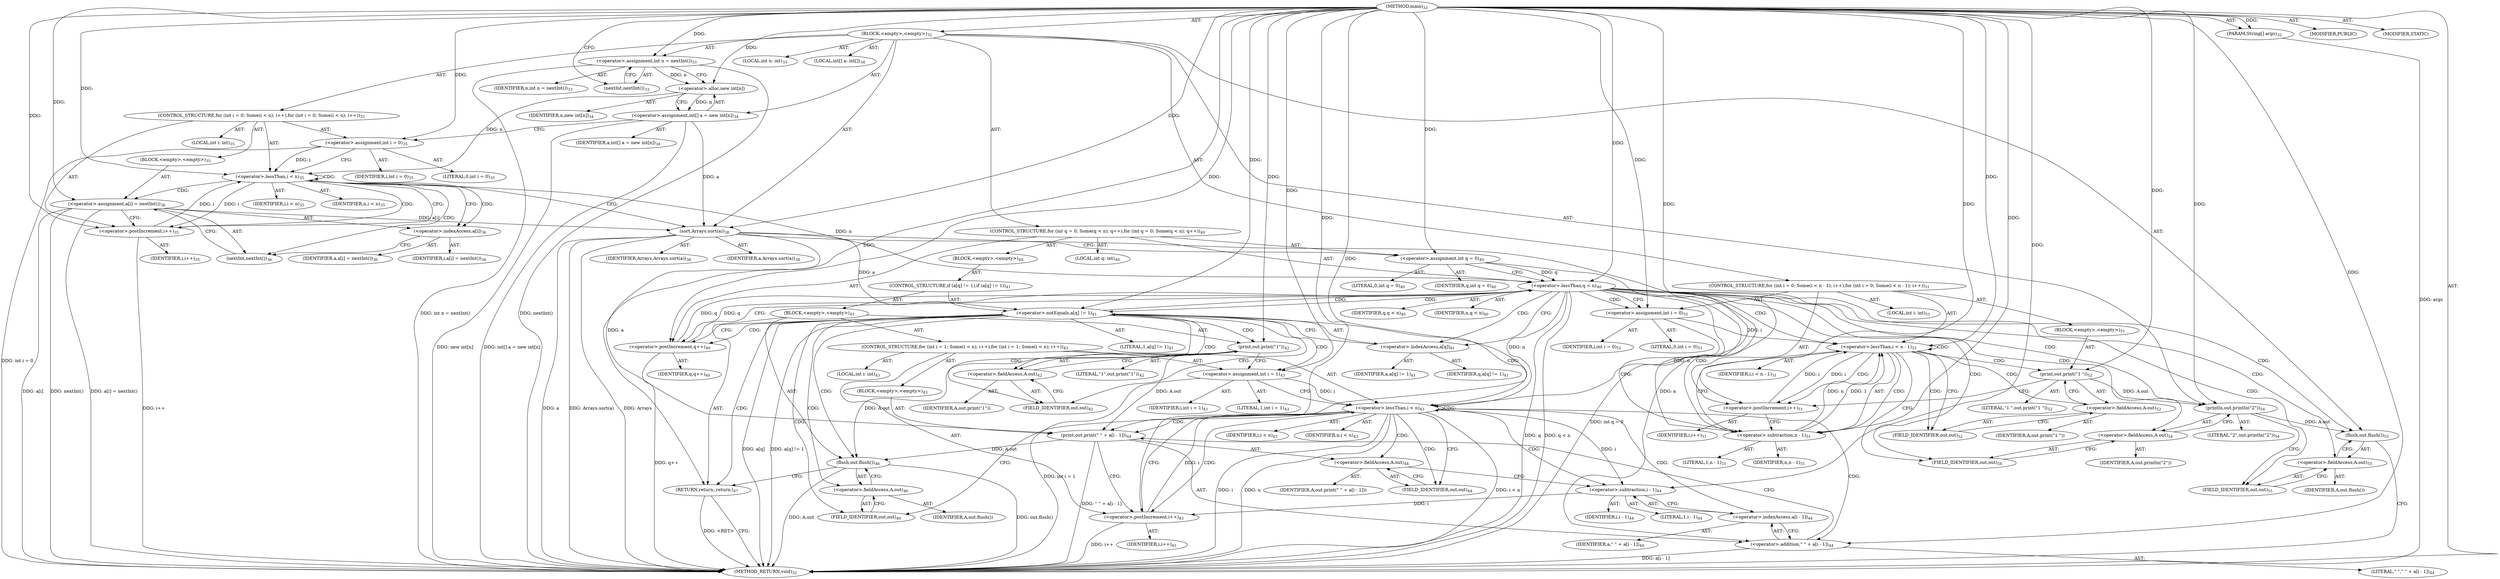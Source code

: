 digraph "main" {  
"80" [label = <(METHOD,main)<SUB>32</SUB>> ]
"81" [label = <(PARAM,String[] args)<SUB>32</SUB>> ]
"82" [label = <(BLOCK,&lt;empty&gt;,&lt;empty&gt;)<SUB>32</SUB>> ]
"83" [label = <(LOCAL,int n: int)<SUB>33</SUB>> ]
"84" [label = <(&lt;operator&gt;.assignment,int n = nextInt())<SUB>33</SUB>> ]
"85" [label = <(IDENTIFIER,n,int n = nextInt())<SUB>33</SUB>> ]
"86" [label = <(nextInt,nextInt())<SUB>33</SUB>> ]
"87" [label = <(LOCAL,int[] a: int[])<SUB>34</SUB>> ]
"88" [label = <(&lt;operator&gt;.assignment,int[] a = new int[n])<SUB>34</SUB>> ]
"89" [label = <(IDENTIFIER,a,int[] a = new int[n])<SUB>34</SUB>> ]
"90" [label = <(&lt;operator&gt;.alloc,new int[n])> ]
"91" [label = <(IDENTIFIER,n,new int[n])<SUB>34</SUB>> ]
"92" [label = <(CONTROL_STRUCTURE,for (int i = 0; Some(i &lt; n); i++),for (int i = 0; Some(i &lt; n); i++))<SUB>35</SUB>> ]
"93" [label = <(LOCAL,int i: int)<SUB>35</SUB>> ]
"94" [label = <(&lt;operator&gt;.assignment,int i = 0)<SUB>35</SUB>> ]
"95" [label = <(IDENTIFIER,i,int i = 0)<SUB>35</SUB>> ]
"96" [label = <(LITERAL,0,int i = 0)<SUB>35</SUB>> ]
"97" [label = <(&lt;operator&gt;.lessThan,i &lt; n)<SUB>35</SUB>> ]
"98" [label = <(IDENTIFIER,i,i &lt; n)<SUB>35</SUB>> ]
"99" [label = <(IDENTIFIER,n,i &lt; n)<SUB>35</SUB>> ]
"100" [label = <(&lt;operator&gt;.postIncrement,i++)<SUB>35</SUB>> ]
"101" [label = <(IDENTIFIER,i,i++)<SUB>35</SUB>> ]
"102" [label = <(BLOCK,&lt;empty&gt;,&lt;empty&gt;)<SUB>35</SUB>> ]
"103" [label = <(&lt;operator&gt;.assignment,a[i] = nextInt())<SUB>36</SUB>> ]
"104" [label = <(&lt;operator&gt;.indexAccess,a[i])<SUB>36</SUB>> ]
"105" [label = <(IDENTIFIER,a,a[i] = nextInt())<SUB>36</SUB>> ]
"106" [label = <(IDENTIFIER,i,a[i] = nextInt())<SUB>36</SUB>> ]
"107" [label = <(nextInt,nextInt())<SUB>36</SUB>> ]
"108" [label = <(sort,Arrays.sort(a))<SUB>38</SUB>> ]
"109" [label = <(IDENTIFIER,Arrays,Arrays.sort(a))<SUB>38</SUB>> ]
"110" [label = <(IDENTIFIER,a,Arrays.sort(a))<SUB>38</SUB>> ]
"111" [label = <(CONTROL_STRUCTURE,for (int q = 0; Some(q &lt; n); q++),for (int q = 0; Some(q &lt; n); q++))<SUB>40</SUB>> ]
"112" [label = <(LOCAL,int q: int)<SUB>40</SUB>> ]
"113" [label = <(&lt;operator&gt;.assignment,int q = 0)<SUB>40</SUB>> ]
"114" [label = <(IDENTIFIER,q,int q = 0)<SUB>40</SUB>> ]
"115" [label = <(LITERAL,0,int q = 0)<SUB>40</SUB>> ]
"116" [label = <(&lt;operator&gt;.lessThan,q &lt; n)<SUB>40</SUB>> ]
"117" [label = <(IDENTIFIER,q,q &lt; n)<SUB>40</SUB>> ]
"118" [label = <(IDENTIFIER,n,q &lt; n)<SUB>40</SUB>> ]
"119" [label = <(&lt;operator&gt;.postIncrement,q++)<SUB>40</SUB>> ]
"120" [label = <(IDENTIFIER,q,q++)<SUB>40</SUB>> ]
"121" [label = <(BLOCK,&lt;empty&gt;,&lt;empty&gt;)<SUB>40</SUB>> ]
"122" [label = <(CONTROL_STRUCTURE,if (a[q] != 1),if (a[q] != 1))<SUB>41</SUB>> ]
"123" [label = <(&lt;operator&gt;.notEquals,a[q] != 1)<SUB>41</SUB>> ]
"124" [label = <(&lt;operator&gt;.indexAccess,a[q])<SUB>41</SUB>> ]
"125" [label = <(IDENTIFIER,a,a[q] != 1)<SUB>41</SUB>> ]
"126" [label = <(IDENTIFIER,q,a[q] != 1)<SUB>41</SUB>> ]
"127" [label = <(LITERAL,1,a[q] != 1)<SUB>41</SUB>> ]
"128" [label = <(BLOCK,&lt;empty&gt;,&lt;empty&gt;)<SUB>41</SUB>> ]
"129" [label = <(print,out.print(&quot;1&quot;))<SUB>42</SUB>> ]
"130" [label = <(&lt;operator&gt;.fieldAccess,A.out)<SUB>42</SUB>> ]
"131" [label = <(IDENTIFIER,A,out.print(&quot;1&quot;))> ]
"132" [label = <(FIELD_IDENTIFIER,out,out)<SUB>42</SUB>> ]
"133" [label = <(LITERAL,&quot;1&quot;,out.print(&quot;1&quot;))<SUB>42</SUB>> ]
"134" [label = <(CONTROL_STRUCTURE,for (int i = 1; Some(i &lt; n); i++),for (int i = 1; Some(i &lt; n); i++))<SUB>43</SUB>> ]
"135" [label = <(LOCAL,int i: int)<SUB>43</SUB>> ]
"136" [label = <(&lt;operator&gt;.assignment,int i = 1)<SUB>43</SUB>> ]
"137" [label = <(IDENTIFIER,i,int i = 1)<SUB>43</SUB>> ]
"138" [label = <(LITERAL,1,int i = 1)<SUB>43</SUB>> ]
"139" [label = <(&lt;operator&gt;.lessThan,i &lt; n)<SUB>43</SUB>> ]
"140" [label = <(IDENTIFIER,i,i &lt; n)<SUB>43</SUB>> ]
"141" [label = <(IDENTIFIER,n,i &lt; n)<SUB>43</SUB>> ]
"142" [label = <(&lt;operator&gt;.postIncrement,i++)<SUB>43</SUB>> ]
"143" [label = <(IDENTIFIER,i,i++)<SUB>43</SUB>> ]
"144" [label = <(BLOCK,&lt;empty&gt;,&lt;empty&gt;)<SUB>43</SUB>> ]
"145" [label = <(print,out.print(&quot; &quot; + a[i - 1]))<SUB>44</SUB>> ]
"146" [label = <(&lt;operator&gt;.fieldAccess,A.out)<SUB>44</SUB>> ]
"147" [label = <(IDENTIFIER,A,out.print(&quot; &quot; + a[i - 1]))> ]
"148" [label = <(FIELD_IDENTIFIER,out,out)<SUB>44</SUB>> ]
"149" [label = <(&lt;operator&gt;.addition,&quot; &quot; + a[i - 1])<SUB>44</SUB>> ]
"150" [label = <(LITERAL,&quot; &quot;,&quot; &quot; + a[i - 1])<SUB>44</SUB>> ]
"151" [label = <(&lt;operator&gt;.indexAccess,a[i - 1])<SUB>44</SUB>> ]
"152" [label = <(IDENTIFIER,a,&quot; &quot; + a[i - 1])<SUB>44</SUB>> ]
"153" [label = <(&lt;operator&gt;.subtraction,i - 1)<SUB>44</SUB>> ]
"154" [label = <(IDENTIFIER,i,i - 1)<SUB>44</SUB>> ]
"155" [label = <(LITERAL,1,i - 1)<SUB>44</SUB>> ]
"156" [label = <(flush,out.flush())<SUB>46</SUB>> ]
"157" [label = <(&lt;operator&gt;.fieldAccess,A.out)<SUB>46</SUB>> ]
"158" [label = <(IDENTIFIER,A,out.flush())> ]
"159" [label = <(FIELD_IDENTIFIER,out,out)<SUB>46</SUB>> ]
"160" [label = <(RETURN,return;,return;)<SUB>47</SUB>> ]
"161" [label = <(CONTROL_STRUCTURE,for (int i = 0; Some(i &lt; n - 1); i++),for (int i = 0; Some(i &lt; n - 1); i++))<SUB>51</SUB>> ]
"162" [label = <(LOCAL,int i: int)<SUB>51</SUB>> ]
"163" [label = <(&lt;operator&gt;.assignment,int i = 0)<SUB>51</SUB>> ]
"164" [label = <(IDENTIFIER,i,int i = 0)<SUB>51</SUB>> ]
"165" [label = <(LITERAL,0,int i = 0)<SUB>51</SUB>> ]
"166" [label = <(&lt;operator&gt;.lessThan,i &lt; n - 1)<SUB>51</SUB>> ]
"167" [label = <(IDENTIFIER,i,i &lt; n - 1)<SUB>51</SUB>> ]
"168" [label = <(&lt;operator&gt;.subtraction,n - 1)<SUB>51</SUB>> ]
"169" [label = <(IDENTIFIER,n,n - 1)<SUB>51</SUB>> ]
"170" [label = <(LITERAL,1,n - 1)<SUB>51</SUB>> ]
"171" [label = <(&lt;operator&gt;.postIncrement,i++)<SUB>51</SUB>> ]
"172" [label = <(IDENTIFIER,i,i++)<SUB>51</SUB>> ]
"173" [label = <(BLOCK,&lt;empty&gt;,&lt;empty&gt;)<SUB>51</SUB>> ]
"174" [label = <(print,out.print(&quot;1 &quot;))<SUB>52</SUB>> ]
"175" [label = <(&lt;operator&gt;.fieldAccess,A.out)<SUB>52</SUB>> ]
"176" [label = <(IDENTIFIER,A,out.print(&quot;1 &quot;))> ]
"177" [label = <(FIELD_IDENTIFIER,out,out)<SUB>52</SUB>> ]
"178" [label = <(LITERAL,&quot;1 &quot;,out.print(&quot;1 &quot;))<SUB>52</SUB>> ]
"179" [label = <(println,out.println(&quot;2&quot;))<SUB>54</SUB>> ]
"180" [label = <(&lt;operator&gt;.fieldAccess,A.out)<SUB>54</SUB>> ]
"181" [label = <(IDENTIFIER,A,out.println(&quot;2&quot;))> ]
"182" [label = <(FIELD_IDENTIFIER,out,out)<SUB>54</SUB>> ]
"183" [label = <(LITERAL,&quot;2&quot;,out.println(&quot;2&quot;))<SUB>54</SUB>> ]
"184" [label = <(flush,out.flush())<SUB>55</SUB>> ]
"185" [label = <(&lt;operator&gt;.fieldAccess,A.out)<SUB>55</SUB>> ]
"186" [label = <(IDENTIFIER,A,out.flush())> ]
"187" [label = <(FIELD_IDENTIFIER,out,out)<SUB>55</SUB>> ]
"188" [label = <(MODIFIER,PUBLIC)> ]
"189" [label = <(MODIFIER,STATIC)> ]
"190" [label = <(METHOD_RETURN,void)<SUB>32</SUB>> ]
  "80" -> "81"  [ label = "AST: "] 
  "80" -> "82"  [ label = "AST: "] 
  "80" -> "188"  [ label = "AST: "] 
  "80" -> "189"  [ label = "AST: "] 
  "80" -> "190"  [ label = "AST: "] 
  "82" -> "83"  [ label = "AST: "] 
  "82" -> "84"  [ label = "AST: "] 
  "82" -> "87"  [ label = "AST: "] 
  "82" -> "88"  [ label = "AST: "] 
  "82" -> "92"  [ label = "AST: "] 
  "82" -> "108"  [ label = "AST: "] 
  "82" -> "111"  [ label = "AST: "] 
  "82" -> "161"  [ label = "AST: "] 
  "82" -> "179"  [ label = "AST: "] 
  "82" -> "184"  [ label = "AST: "] 
  "84" -> "85"  [ label = "AST: "] 
  "84" -> "86"  [ label = "AST: "] 
  "88" -> "89"  [ label = "AST: "] 
  "88" -> "90"  [ label = "AST: "] 
  "90" -> "91"  [ label = "AST: "] 
  "92" -> "93"  [ label = "AST: "] 
  "92" -> "94"  [ label = "AST: "] 
  "92" -> "97"  [ label = "AST: "] 
  "92" -> "100"  [ label = "AST: "] 
  "92" -> "102"  [ label = "AST: "] 
  "94" -> "95"  [ label = "AST: "] 
  "94" -> "96"  [ label = "AST: "] 
  "97" -> "98"  [ label = "AST: "] 
  "97" -> "99"  [ label = "AST: "] 
  "100" -> "101"  [ label = "AST: "] 
  "102" -> "103"  [ label = "AST: "] 
  "103" -> "104"  [ label = "AST: "] 
  "103" -> "107"  [ label = "AST: "] 
  "104" -> "105"  [ label = "AST: "] 
  "104" -> "106"  [ label = "AST: "] 
  "108" -> "109"  [ label = "AST: "] 
  "108" -> "110"  [ label = "AST: "] 
  "111" -> "112"  [ label = "AST: "] 
  "111" -> "113"  [ label = "AST: "] 
  "111" -> "116"  [ label = "AST: "] 
  "111" -> "119"  [ label = "AST: "] 
  "111" -> "121"  [ label = "AST: "] 
  "113" -> "114"  [ label = "AST: "] 
  "113" -> "115"  [ label = "AST: "] 
  "116" -> "117"  [ label = "AST: "] 
  "116" -> "118"  [ label = "AST: "] 
  "119" -> "120"  [ label = "AST: "] 
  "121" -> "122"  [ label = "AST: "] 
  "122" -> "123"  [ label = "AST: "] 
  "122" -> "128"  [ label = "AST: "] 
  "123" -> "124"  [ label = "AST: "] 
  "123" -> "127"  [ label = "AST: "] 
  "124" -> "125"  [ label = "AST: "] 
  "124" -> "126"  [ label = "AST: "] 
  "128" -> "129"  [ label = "AST: "] 
  "128" -> "134"  [ label = "AST: "] 
  "128" -> "156"  [ label = "AST: "] 
  "128" -> "160"  [ label = "AST: "] 
  "129" -> "130"  [ label = "AST: "] 
  "129" -> "133"  [ label = "AST: "] 
  "130" -> "131"  [ label = "AST: "] 
  "130" -> "132"  [ label = "AST: "] 
  "134" -> "135"  [ label = "AST: "] 
  "134" -> "136"  [ label = "AST: "] 
  "134" -> "139"  [ label = "AST: "] 
  "134" -> "142"  [ label = "AST: "] 
  "134" -> "144"  [ label = "AST: "] 
  "136" -> "137"  [ label = "AST: "] 
  "136" -> "138"  [ label = "AST: "] 
  "139" -> "140"  [ label = "AST: "] 
  "139" -> "141"  [ label = "AST: "] 
  "142" -> "143"  [ label = "AST: "] 
  "144" -> "145"  [ label = "AST: "] 
  "145" -> "146"  [ label = "AST: "] 
  "145" -> "149"  [ label = "AST: "] 
  "146" -> "147"  [ label = "AST: "] 
  "146" -> "148"  [ label = "AST: "] 
  "149" -> "150"  [ label = "AST: "] 
  "149" -> "151"  [ label = "AST: "] 
  "151" -> "152"  [ label = "AST: "] 
  "151" -> "153"  [ label = "AST: "] 
  "153" -> "154"  [ label = "AST: "] 
  "153" -> "155"  [ label = "AST: "] 
  "156" -> "157"  [ label = "AST: "] 
  "157" -> "158"  [ label = "AST: "] 
  "157" -> "159"  [ label = "AST: "] 
  "161" -> "162"  [ label = "AST: "] 
  "161" -> "163"  [ label = "AST: "] 
  "161" -> "166"  [ label = "AST: "] 
  "161" -> "171"  [ label = "AST: "] 
  "161" -> "173"  [ label = "AST: "] 
  "163" -> "164"  [ label = "AST: "] 
  "163" -> "165"  [ label = "AST: "] 
  "166" -> "167"  [ label = "AST: "] 
  "166" -> "168"  [ label = "AST: "] 
  "168" -> "169"  [ label = "AST: "] 
  "168" -> "170"  [ label = "AST: "] 
  "171" -> "172"  [ label = "AST: "] 
  "173" -> "174"  [ label = "AST: "] 
  "174" -> "175"  [ label = "AST: "] 
  "174" -> "178"  [ label = "AST: "] 
  "175" -> "176"  [ label = "AST: "] 
  "175" -> "177"  [ label = "AST: "] 
  "179" -> "180"  [ label = "AST: "] 
  "179" -> "183"  [ label = "AST: "] 
  "180" -> "181"  [ label = "AST: "] 
  "180" -> "182"  [ label = "AST: "] 
  "184" -> "185"  [ label = "AST: "] 
  "185" -> "186"  [ label = "AST: "] 
  "185" -> "187"  [ label = "AST: "] 
  "84" -> "90"  [ label = "CFG: "] 
  "88" -> "94"  [ label = "CFG: "] 
  "108" -> "113"  [ label = "CFG: "] 
  "179" -> "187"  [ label = "CFG: "] 
  "184" -> "190"  [ label = "CFG: "] 
  "86" -> "84"  [ label = "CFG: "] 
  "90" -> "88"  [ label = "CFG: "] 
  "94" -> "97"  [ label = "CFG: "] 
  "97" -> "104"  [ label = "CFG: "] 
  "97" -> "108"  [ label = "CFG: "] 
  "100" -> "97"  [ label = "CFG: "] 
  "113" -> "116"  [ label = "CFG: "] 
  "116" -> "124"  [ label = "CFG: "] 
  "116" -> "163"  [ label = "CFG: "] 
  "119" -> "116"  [ label = "CFG: "] 
  "163" -> "168"  [ label = "CFG: "] 
  "166" -> "177"  [ label = "CFG: "] 
  "166" -> "182"  [ label = "CFG: "] 
  "171" -> "168"  [ label = "CFG: "] 
  "180" -> "179"  [ label = "CFG: "] 
  "185" -> "184"  [ label = "CFG: "] 
  "103" -> "100"  [ label = "CFG: "] 
  "168" -> "166"  [ label = "CFG: "] 
  "174" -> "171"  [ label = "CFG: "] 
  "182" -> "180"  [ label = "CFG: "] 
  "187" -> "185"  [ label = "CFG: "] 
  "104" -> "107"  [ label = "CFG: "] 
  "107" -> "103"  [ label = "CFG: "] 
  "123" -> "132"  [ label = "CFG: "] 
  "123" -> "119"  [ label = "CFG: "] 
  "175" -> "174"  [ label = "CFG: "] 
  "124" -> "123"  [ label = "CFG: "] 
  "129" -> "136"  [ label = "CFG: "] 
  "156" -> "160"  [ label = "CFG: "] 
  "160" -> "190"  [ label = "CFG: "] 
  "177" -> "175"  [ label = "CFG: "] 
  "130" -> "129"  [ label = "CFG: "] 
  "136" -> "139"  [ label = "CFG: "] 
  "139" -> "148"  [ label = "CFG: "] 
  "139" -> "159"  [ label = "CFG: "] 
  "142" -> "139"  [ label = "CFG: "] 
  "157" -> "156"  [ label = "CFG: "] 
  "132" -> "130"  [ label = "CFG: "] 
  "145" -> "142"  [ label = "CFG: "] 
  "159" -> "157"  [ label = "CFG: "] 
  "146" -> "153"  [ label = "CFG: "] 
  "149" -> "145"  [ label = "CFG: "] 
  "148" -> "146"  [ label = "CFG: "] 
  "151" -> "149"  [ label = "CFG: "] 
  "153" -> "151"  [ label = "CFG: "] 
  "80" -> "86"  [ label = "CFG: "] 
  "160" -> "190"  [ label = "DDG: &lt;RET&gt;"] 
  "81" -> "190"  [ label = "DDG: args"] 
  "84" -> "190"  [ label = "DDG: nextInt()"] 
  "84" -> "190"  [ label = "DDG: int n = nextInt()"] 
  "88" -> "190"  [ label = "DDG: new int[n]"] 
  "88" -> "190"  [ label = "DDG: int[] a = new int[n]"] 
  "94" -> "190"  [ label = "DDG: int i = 0"] 
  "108" -> "190"  [ label = "DDG: a"] 
  "108" -> "190"  [ label = "DDG: Arrays.sort(a)"] 
  "113" -> "190"  [ label = "DDG: int q = 0"] 
  "116" -> "190"  [ label = "DDG: q"] 
  "116" -> "190"  [ label = "DDG: q &lt; n"] 
  "123" -> "190"  [ label = "DDG: a[q]"] 
  "123" -> "190"  [ label = "DDG: a[q] != 1"] 
  "119" -> "190"  [ label = "DDG: q++"] 
  "136" -> "190"  [ label = "DDG: int i = 1"] 
  "139" -> "190"  [ label = "DDG: i"] 
  "139" -> "190"  [ label = "DDG: n"] 
  "139" -> "190"  [ label = "DDG: i &lt; n"] 
  "156" -> "190"  [ label = "DDG: A.out"] 
  "156" -> "190"  [ label = "DDG: out.flush()"] 
  "149" -> "190"  [ label = "DDG: a[i - 1]"] 
  "145" -> "190"  [ label = "DDG: &quot; &quot; + a[i - 1]"] 
  "142" -> "190"  [ label = "DDG: i++"] 
  "103" -> "190"  [ label = "DDG: a[i]"] 
  "103" -> "190"  [ label = "DDG: nextInt()"] 
  "103" -> "190"  [ label = "DDG: a[i] = nextInt()"] 
  "100" -> "190"  [ label = "DDG: i++"] 
  "108" -> "190"  [ label = "DDG: Arrays"] 
  "80" -> "81"  [ label = "DDG: "] 
  "80" -> "84"  [ label = "DDG: "] 
  "90" -> "88"  [ label = "DDG: n"] 
  "80" -> "94"  [ label = "DDG: "] 
  "80" -> "108"  [ label = "DDG: "] 
  "88" -> "108"  [ label = "DDG: a"] 
  "103" -> "108"  [ label = "DDG: a[i]"] 
  "80" -> "113"  [ label = "DDG: "] 
  "80" -> "163"  [ label = "DDG: "] 
  "174" -> "179"  [ label = "DDG: A.out"] 
  "80" -> "179"  [ label = "DDG: "] 
  "179" -> "184"  [ label = "DDG: A.out"] 
  "84" -> "90"  [ label = "DDG: n"] 
  "80" -> "90"  [ label = "DDG: "] 
  "94" -> "97"  [ label = "DDG: i"] 
  "100" -> "97"  [ label = "DDG: i"] 
  "80" -> "97"  [ label = "DDG: "] 
  "90" -> "97"  [ label = "DDG: n"] 
  "97" -> "100"  [ label = "DDG: i"] 
  "80" -> "100"  [ label = "DDG: "] 
  "80" -> "103"  [ label = "DDG: "] 
  "113" -> "116"  [ label = "DDG: q"] 
  "119" -> "116"  [ label = "DDG: q"] 
  "80" -> "116"  [ label = "DDG: "] 
  "97" -> "116"  [ label = "DDG: n"] 
  "116" -> "119"  [ label = "DDG: q"] 
  "80" -> "119"  [ label = "DDG: "] 
  "163" -> "166"  [ label = "DDG: i"] 
  "171" -> "166"  [ label = "DDG: i"] 
  "80" -> "166"  [ label = "DDG: "] 
  "168" -> "166"  [ label = "DDG: n"] 
  "168" -> "166"  [ label = "DDG: 1"] 
  "166" -> "171"  [ label = "DDG: i"] 
  "80" -> "171"  [ label = "DDG: "] 
  "116" -> "168"  [ label = "DDG: n"] 
  "80" -> "168"  [ label = "DDG: "] 
  "80" -> "174"  [ label = "DDG: "] 
  "108" -> "123"  [ label = "DDG: a"] 
  "80" -> "123"  [ label = "DDG: "] 
  "80" -> "160"  [ label = "DDG: "] 
  "80" -> "129"  [ label = "DDG: "] 
  "80" -> "136"  [ label = "DDG: "] 
  "129" -> "156"  [ label = "DDG: A.out"] 
  "145" -> "156"  [ label = "DDG: A.out"] 
  "136" -> "139"  [ label = "DDG: i"] 
  "142" -> "139"  [ label = "DDG: i"] 
  "80" -> "139"  [ label = "DDG: "] 
  "116" -> "139"  [ label = "DDG: n"] 
  "153" -> "142"  [ label = "DDG: i"] 
  "80" -> "142"  [ label = "DDG: "] 
  "129" -> "145"  [ label = "DDG: A.out"] 
  "80" -> "145"  [ label = "DDG: "] 
  "108" -> "145"  [ label = "DDG: a"] 
  "80" -> "149"  [ label = "DDG: "] 
  "108" -> "149"  [ label = "DDG: a"] 
  "139" -> "153"  [ label = "DDG: i"] 
  "80" -> "153"  [ label = "DDG: "] 
  "97" -> "107"  [ label = "CDG: "] 
  "97" -> "103"  [ label = "CDG: "] 
  "97" -> "104"  [ label = "CDG: "] 
  "97" -> "97"  [ label = "CDG: "] 
  "97" -> "100"  [ label = "CDG: "] 
  "116" -> "163"  [ label = "CDG: "] 
  "116" -> "166"  [ label = "CDG: "] 
  "116" -> "179"  [ label = "CDG: "] 
  "116" -> "185"  [ label = "CDG: "] 
  "116" -> "123"  [ label = "CDG: "] 
  "116" -> "168"  [ label = "CDG: "] 
  "116" -> "187"  [ label = "CDG: "] 
  "116" -> "184"  [ label = "CDG: "] 
  "116" -> "182"  [ label = "CDG: "] 
  "116" -> "180"  [ label = "CDG: "] 
  "116" -> "124"  [ label = "CDG: "] 
  "166" -> "166"  [ label = "CDG: "] 
  "166" -> "168"  [ label = "CDG: "] 
  "166" -> "177"  [ label = "CDG: "] 
  "166" -> "174"  [ label = "CDG: "] 
  "166" -> "175"  [ label = "CDG: "] 
  "166" -> "171"  [ label = "CDG: "] 
  "123" -> "160"  [ label = "CDG: "] 
  "123" -> "136"  [ label = "CDG: "] 
  "123" -> "116"  [ label = "CDG: "] 
  "123" -> "132"  [ label = "CDG: "] 
  "123" -> "119"  [ label = "CDG: "] 
  "123" -> "157"  [ label = "CDG: "] 
  "123" -> "159"  [ label = "CDG: "] 
  "123" -> "129"  [ label = "CDG: "] 
  "123" -> "130"  [ label = "CDG: "] 
  "123" -> "139"  [ label = "CDG: "] 
  "123" -> "156"  [ label = "CDG: "] 
  "139" -> "145"  [ label = "CDG: "] 
  "139" -> "146"  [ label = "CDG: "] 
  "139" -> "149"  [ label = "CDG: "] 
  "139" -> "142"  [ label = "CDG: "] 
  "139" -> "151"  [ label = "CDG: "] 
  "139" -> "153"  [ label = "CDG: "] 
  "139" -> "148"  [ label = "CDG: "] 
  "139" -> "139"  [ label = "CDG: "] 
}
